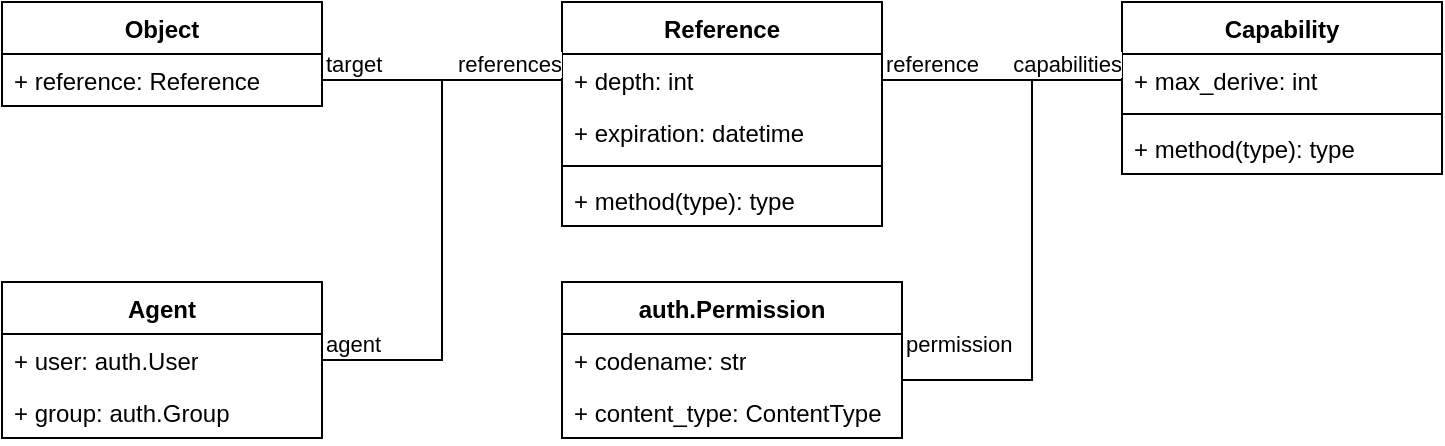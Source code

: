 <mxfile version="26.1.1">
  <diagram name="Page-1" id="0dmhYUApqtFYoTbblptJ">
    <mxGraphModel dx="1195" dy="708" grid="1" gridSize="10" guides="1" tooltips="1" connect="1" arrows="1" fold="1" page="1" pageScale="1" pageWidth="827" pageHeight="1169" math="0" shadow="0">
      <root>
        <mxCell id="0" />
        <mxCell id="1" parent="0" />
        <mxCell id="5DIJWcYioUvjL6NL73pj-1" value="Object" style="swimlane;fontStyle=1;align=center;verticalAlign=top;childLayout=stackLayout;horizontal=1;startSize=26;horizontalStack=0;resizeParent=1;resizeParentMax=0;resizeLast=0;collapsible=1;marginBottom=0;whiteSpace=wrap;html=1;" parent="1" vertex="1">
          <mxGeometry x="40" y="90" width="160" height="52" as="geometry" />
        </mxCell>
        <mxCell id="5DIJWcYioUvjL6NL73pj-2" value="+ reference: Reference" style="text;strokeColor=none;fillColor=none;align=left;verticalAlign=top;spacingLeft=4;spacingRight=4;overflow=hidden;rotatable=0;points=[[0,0.5],[1,0.5]];portConstraint=eastwest;whiteSpace=wrap;html=1;" parent="5DIJWcYioUvjL6NL73pj-1" vertex="1">
          <mxGeometry y="26" width="160" height="26" as="geometry" />
        </mxCell>
        <mxCell id="5DIJWcYioUvjL6NL73pj-14" value="Capability" style="swimlane;fontStyle=1;align=center;verticalAlign=top;childLayout=stackLayout;horizontal=1;startSize=26;horizontalStack=0;resizeParent=1;resizeParentMax=0;resizeLast=0;collapsible=1;marginBottom=0;whiteSpace=wrap;html=1;" parent="1" vertex="1">
          <mxGeometry x="600" y="90" width="160" height="86" as="geometry" />
        </mxCell>
        <mxCell id="5DIJWcYioUvjL6NL73pj-15" value="+ max_derive: int" style="text;strokeColor=none;fillColor=none;align=left;verticalAlign=top;spacingLeft=4;spacingRight=4;overflow=hidden;rotatable=0;points=[[0,0.5],[1,0.5]];portConstraint=eastwest;whiteSpace=wrap;html=1;" parent="5DIJWcYioUvjL6NL73pj-14" vertex="1">
          <mxGeometry y="26" width="160" height="26" as="geometry" />
        </mxCell>
        <mxCell id="5DIJWcYioUvjL6NL73pj-16" value="" style="line;strokeWidth=1;fillColor=none;align=left;verticalAlign=middle;spacingTop=-1;spacingLeft=3;spacingRight=3;rotatable=0;labelPosition=right;points=[];portConstraint=eastwest;strokeColor=inherit;" parent="5DIJWcYioUvjL6NL73pj-14" vertex="1">
          <mxGeometry y="52" width="160" height="8" as="geometry" />
        </mxCell>
        <mxCell id="5DIJWcYioUvjL6NL73pj-17" value="+ method(type): type" style="text;strokeColor=none;fillColor=none;align=left;verticalAlign=top;spacingLeft=4;spacingRight=4;overflow=hidden;rotatable=0;points=[[0,0.5],[1,0.5]];portConstraint=eastwest;whiteSpace=wrap;html=1;" parent="5DIJWcYioUvjL6NL73pj-14" vertex="1">
          <mxGeometry y="60" width="160" height="26" as="geometry" />
        </mxCell>
        <mxCell id="5DIJWcYioUvjL6NL73pj-18" value="Reference" style="swimlane;fontStyle=1;align=center;verticalAlign=top;childLayout=stackLayout;horizontal=1;startSize=26;horizontalStack=0;resizeParent=1;resizeParentMax=0;resizeLast=0;collapsible=1;marginBottom=0;whiteSpace=wrap;html=1;" parent="1" vertex="1">
          <mxGeometry x="320" y="90" width="160" height="112" as="geometry" />
        </mxCell>
        <mxCell id="5DIJWcYioUvjL6NL73pj-19" value="+ depth: int" style="text;strokeColor=none;fillColor=none;align=left;verticalAlign=top;spacingLeft=4;spacingRight=4;overflow=hidden;rotatable=0;points=[[0,0.5],[1,0.5]];portConstraint=eastwest;whiteSpace=wrap;html=1;" parent="5DIJWcYioUvjL6NL73pj-18" vertex="1">
          <mxGeometry y="26" width="160" height="26" as="geometry" />
        </mxCell>
        <mxCell id="5DIJWcYioUvjL6NL73pj-26" value="+ expiration: datetime" style="text;strokeColor=none;fillColor=none;align=left;verticalAlign=top;spacingLeft=4;spacingRight=4;overflow=hidden;rotatable=0;points=[[0,0.5],[1,0.5]];portConstraint=eastwest;whiteSpace=wrap;html=1;" parent="5DIJWcYioUvjL6NL73pj-18" vertex="1">
          <mxGeometry y="52" width="160" height="26" as="geometry" />
        </mxCell>
        <mxCell id="5DIJWcYioUvjL6NL73pj-20" value="" style="line;strokeWidth=1;fillColor=none;align=left;verticalAlign=middle;spacingTop=-1;spacingLeft=3;spacingRight=3;rotatable=0;labelPosition=right;points=[];portConstraint=eastwest;strokeColor=inherit;" parent="5DIJWcYioUvjL6NL73pj-18" vertex="1">
          <mxGeometry y="78" width="160" height="8" as="geometry" />
        </mxCell>
        <mxCell id="5DIJWcYioUvjL6NL73pj-21" value="+ method(type): type" style="text;strokeColor=none;fillColor=none;align=left;verticalAlign=top;spacingLeft=4;spacingRight=4;overflow=hidden;rotatable=0;points=[[0,0.5],[1,0.5]];portConstraint=eastwest;whiteSpace=wrap;html=1;" parent="5DIJWcYioUvjL6NL73pj-18" vertex="1">
          <mxGeometry y="86" width="160" height="26" as="geometry" />
        </mxCell>
        <mxCell id="5DIJWcYioUvjL6NL73pj-22" value="auth.Permission" style="swimlane;fontStyle=1;align=center;verticalAlign=top;childLayout=stackLayout;horizontal=1;startSize=26;horizontalStack=0;resizeParent=1;resizeParentMax=0;resizeLast=0;collapsible=1;marginBottom=0;whiteSpace=wrap;html=1;" parent="1" vertex="1">
          <mxGeometry x="320" y="230" width="170" height="78" as="geometry" />
        </mxCell>
        <mxCell id="5DIJWcYioUvjL6NL73pj-23" value="+ codename: str" style="text;strokeColor=none;fillColor=none;align=left;verticalAlign=top;spacingLeft=4;spacingRight=4;overflow=hidden;rotatable=0;points=[[0,0.5],[1,0.5]];portConstraint=eastwest;whiteSpace=wrap;html=1;" parent="5DIJWcYioUvjL6NL73pj-22" vertex="1">
          <mxGeometry y="26" width="170" height="26" as="geometry" />
        </mxCell>
        <mxCell id="5DIJWcYioUvjL6NL73pj-42" value="+ content_type: ContentType" style="text;strokeColor=none;fillColor=none;align=left;verticalAlign=top;spacingLeft=4;spacingRight=4;overflow=hidden;rotatable=0;points=[[0,0.5],[1,0.5]];portConstraint=eastwest;whiteSpace=wrap;html=1;" parent="5DIJWcYioUvjL6NL73pj-22" vertex="1">
          <mxGeometry y="52" width="170" height="26" as="geometry" />
        </mxCell>
        <mxCell id="5DIJWcYioUvjL6NL73pj-33" value="" style="endArrow=none;html=1;edgeStyle=orthogonalEdgeStyle;rounded=0;exitX=1;exitY=0.5;exitDx=0;exitDy=0;entryX=0;entryY=0.5;entryDx=0;entryDy=0;" parent="1" source="5DIJWcYioUvjL6NL73pj-19" target="5DIJWcYioUvjL6NL73pj-15" edge="1">
          <mxGeometry relative="1" as="geometry">
            <mxPoint x="440" y="290" as="sourcePoint" />
            <mxPoint x="580" y="190" as="targetPoint" />
          </mxGeometry>
        </mxCell>
        <mxCell id="5DIJWcYioUvjL6NL73pj-34" value="reference" style="edgeLabel;resizable=0;html=1;align=left;verticalAlign=bottom;" parent="5DIJWcYioUvjL6NL73pj-33" connectable="0" vertex="1">
          <mxGeometry x="-1" relative="1" as="geometry">
            <mxPoint as="offset" />
          </mxGeometry>
        </mxCell>
        <mxCell id="5DIJWcYioUvjL6NL73pj-35" value="capabilities" style="edgeLabel;resizable=0;html=1;align=right;verticalAlign=bottom;" parent="5DIJWcYioUvjL6NL73pj-33" connectable="0" vertex="1">
          <mxGeometry x="1" relative="1" as="geometry">
            <mxPoint as="offset" />
          </mxGeometry>
        </mxCell>
        <mxCell id="5DIJWcYioUvjL6NL73pj-36" value="" style="endArrow=none;html=1;edgeStyle=orthogonalEdgeStyle;rounded=0;entryX=0;entryY=0.5;entryDx=0;entryDy=0;exitX=1;exitY=0.5;exitDx=0;exitDy=0;" parent="1" source="5DIJWcYioUvjL6NL73pj-2" target="5DIJWcYioUvjL6NL73pj-19" edge="1">
          <mxGeometry relative="1" as="geometry">
            <mxPoint x="140" y="230" as="sourcePoint" />
            <mxPoint x="300" y="230" as="targetPoint" />
          </mxGeometry>
        </mxCell>
        <mxCell id="5DIJWcYioUvjL6NL73pj-37" value="target" style="edgeLabel;resizable=0;html=1;align=left;verticalAlign=bottom;" parent="5DIJWcYioUvjL6NL73pj-36" connectable="0" vertex="1">
          <mxGeometry x="-1" relative="1" as="geometry" />
        </mxCell>
        <mxCell id="5DIJWcYioUvjL6NL73pj-38" value="references" style="edgeLabel;resizable=0;html=1;align=right;verticalAlign=bottom;" parent="5DIJWcYioUvjL6NL73pj-36" connectable="0" vertex="1">
          <mxGeometry x="1" relative="1" as="geometry" />
        </mxCell>
        <mxCell id="5DIJWcYioUvjL6NL73pj-39" value="" style="endArrow=none;html=1;edgeStyle=orthogonalEdgeStyle;rounded=0;entryX=0;entryY=0.5;entryDx=0;entryDy=0;exitX=1;exitY=0.5;exitDx=0;exitDy=0;" parent="1" source="5DIJWcYioUvjL6NL73pj-23" target="5DIJWcYioUvjL6NL73pj-15" edge="1">
          <mxGeometry relative="1" as="geometry">
            <mxPoint x="440" y="290" as="sourcePoint" />
            <mxPoint x="600" y="290" as="targetPoint" />
            <Array as="points">
              <mxPoint x="555" y="279" />
              <mxPoint x="555" y="129" />
            </Array>
          </mxGeometry>
        </mxCell>
        <mxCell id="5DIJWcYioUvjL6NL73pj-40" value="permission" style="edgeLabel;resizable=0;html=1;align=left;verticalAlign=bottom;" parent="5DIJWcYioUvjL6NL73pj-39" connectable="0" vertex="1">
          <mxGeometry x="-1" relative="1" as="geometry" />
        </mxCell>
        <mxCell id="5DIJWcYioUvjL6NL73pj-47" value="Agent" style="swimlane;fontStyle=1;align=center;verticalAlign=top;childLayout=stackLayout;horizontal=1;startSize=26;horizontalStack=0;resizeParent=1;resizeParentMax=0;resizeLast=0;collapsible=1;marginBottom=0;whiteSpace=wrap;html=1;" parent="1" vertex="1">
          <mxGeometry x="40" y="230" width="160" height="78" as="geometry" />
        </mxCell>
        <mxCell id="5DIJWcYioUvjL6NL73pj-48" value="+ user: auth.User" style="text;strokeColor=none;fillColor=none;align=left;verticalAlign=top;spacingLeft=4;spacingRight=4;overflow=hidden;rotatable=0;points=[[0,0.5],[1,0.5]];portConstraint=eastwest;whiteSpace=wrap;html=1;" parent="5DIJWcYioUvjL6NL73pj-47" vertex="1">
          <mxGeometry y="26" width="160" height="26" as="geometry" />
        </mxCell>
        <mxCell id="5DIJWcYioUvjL6NL73pj-51" value="+ group: auth.Group" style="text;strokeColor=none;fillColor=none;align=left;verticalAlign=top;spacingLeft=4;spacingRight=4;overflow=hidden;rotatable=0;points=[[0,0.5],[1,0.5]];portConstraint=eastwest;whiteSpace=wrap;html=1;" parent="5DIJWcYioUvjL6NL73pj-47" vertex="1">
          <mxGeometry y="52" width="160" height="26" as="geometry" />
        </mxCell>
        <mxCell id="5DIJWcYioUvjL6NL73pj-55" value="" style="endArrow=none;html=1;edgeStyle=orthogonalEdgeStyle;rounded=0;exitX=1;exitY=0.5;exitDx=0;exitDy=0;entryX=0;entryY=0.5;entryDx=0;entryDy=0;" parent="1" source="5DIJWcYioUvjL6NL73pj-48" target="5DIJWcYioUvjL6NL73pj-19" edge="1">
          <mxGeometry relative="1" as="geometry">
            <mxPoint x="380" y="190" as="sourcePoint" />
            <mxPoint x="540" y="190" as="targetPoint" />
          </mxGeometry>
        </mxCell>
        <mxCell id="5DIJWcYioUvjL6NL73pj-56" value="agent" style="edgeLabel;resizable=0;html=1;align=left;verticalAlign=bottom;" parent="5DIJWcYioUvjL6NL73pj-55" connectable="0" vertex="1">
          <mxGeometry x="-1" relative="1" as="geometry" />
        </mxCell>
      </root>
    </mxGraphModel>
  </diagram>
</mxfile>
